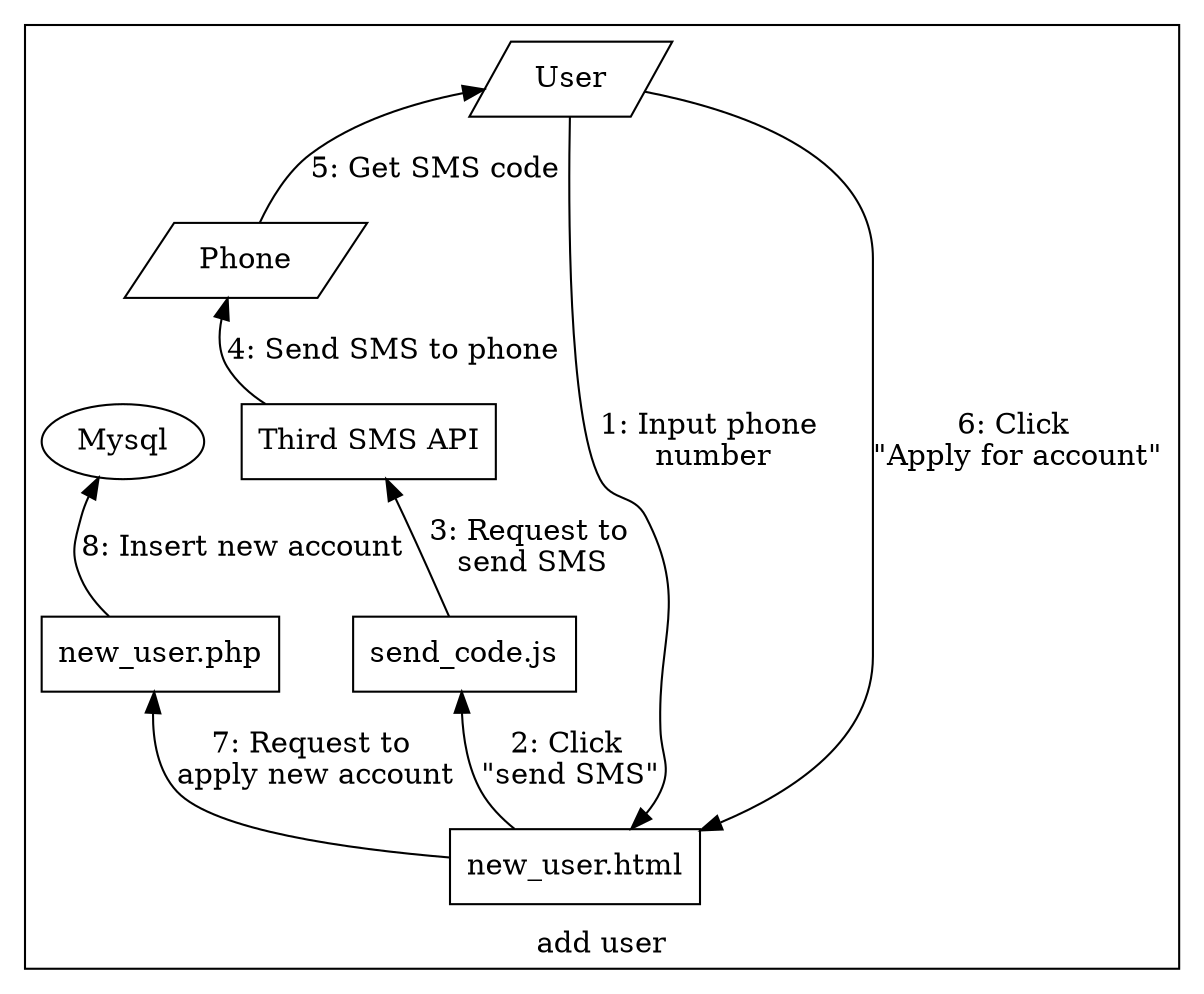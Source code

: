 digraph G {
    /* rankdir=LR; */
    compound=true;
    rankdir=BT;
    node[shape=box];

    subgraph cluster0 {
        label="add user";
        rankdir=RL;
        add_front[label="new_user.html"];
        add_back[label="new_user.php"];
        send_code[label="send_code.js"]
        user[label="User", shape=parallelogram]
        phone[label="Phone", shape=parallelogram];
        api[label="Third SMS API"];
        database[label="Mysql", shape=oval];
    }

    /* login[label="login.php"]; */
    /* delete[label="account_delete.php"]; */
    /* change[label="change_account.php"]; */
    /* change_pass[label="password_change.php"]; */

    /* delete->login[label="Support delete action"]; */
    /* change->login[label="Support change action"]; */
    /* change_pass->login[label="Support password change"]; */

    /* add new user */
    user->add_front[label="1: Input phone \nnumber"];
    add_front->send_code[label="2: Click \n\"send SMS\""];
    send_code->api[label="3: Request to \nsend SMS"];
    api->phone[label="4: Send SMS to phone"];
    phone->user[label="5: Get SMS code"];
    user->add_front[label="6: Click \n\"Apply for account\""];
    add_front->add_back[label="7: Request to \napply new account"];
    add_back->database[label="8: Insert new account"];

    /* phone->login[ltail=cluster0, label="Support add action"]; */
}

